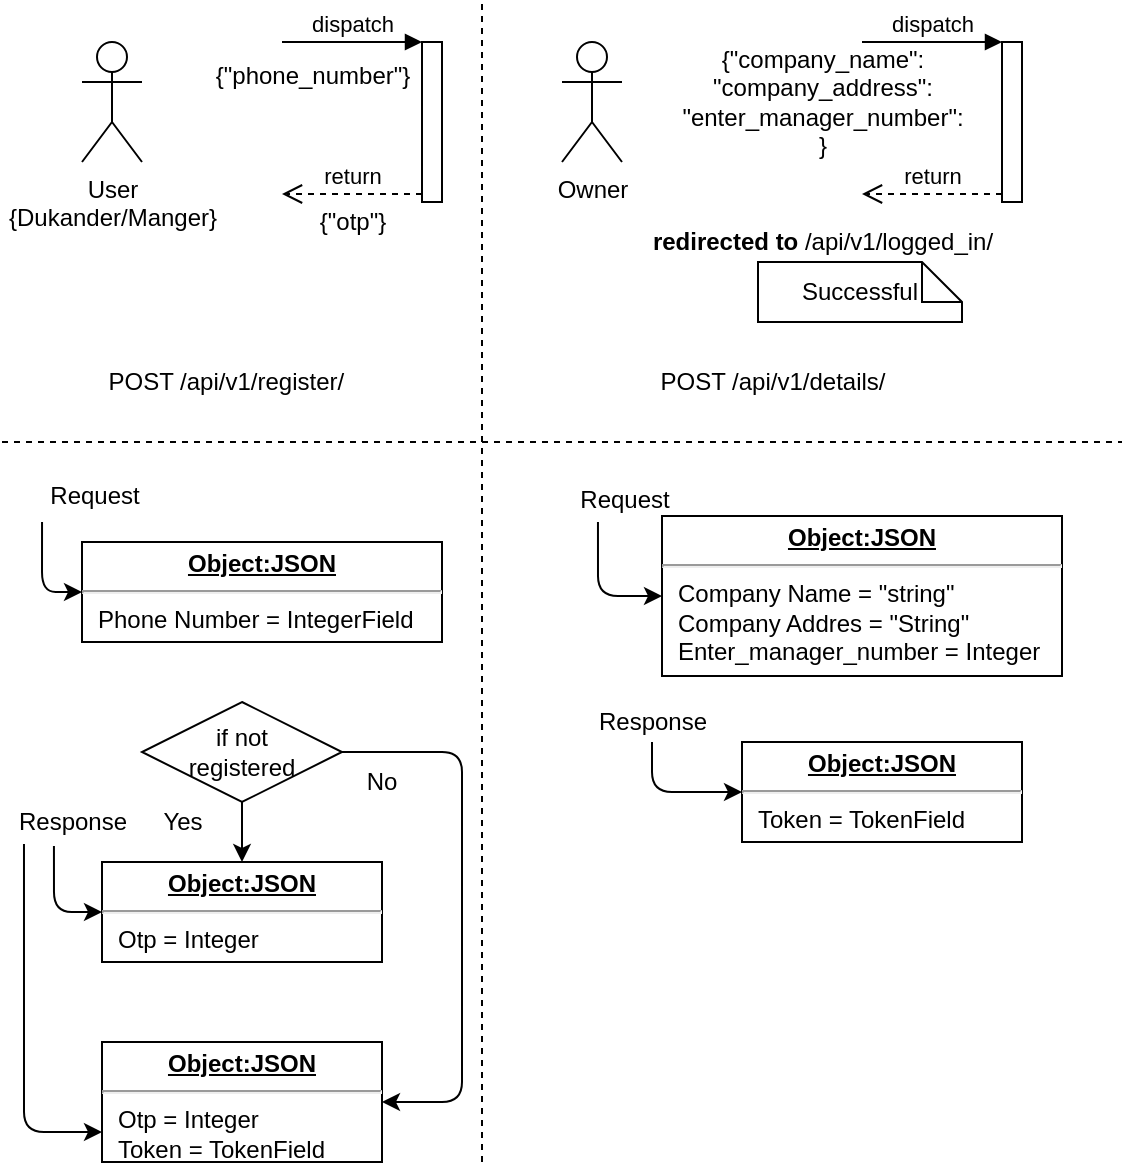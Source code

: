 <mxfile version="13.1.14" type="github">
  <diagram id="G-j1BVmUvk0OO5u7GfVC" name="Page-1">
    <mxGraphModel dx="868" dy="482" grid="1" gridSize="10" guides="1" tooltips="1" connect="1" arrows="1" fold="1" page="1" pageScale="1" pageWidth="850" pageHeight="1100" math="0" shadow="0">
      <root>
        <mxCell id="0" />
        <mxCell id="1" parent="0" />
        <mxCell id="v4s302RXPZSnwtUlgJ2--1" value="User&lt;br&gt;{Dukander/Manger}" style="shape=umlActor;verticalLabelPosition=bottom;labelBackgroundColor=#ffffff;verticalAlign=top;html=1;outlineConnect=0;" vertex="1" parent="1">
          <mxGeometry x="50" y="30" width="30" height="60" as="geometry" />
        </mxCell>
        <mxCell id="v4s302RXPZSnwtUlgJ2--4" value="" style="html=1;points=[];perimeter=orthogonalPerimeter;" vertex="1" parent="1">
          <mxGeometry x="220" y="30" width="10" height="80" as="geometry" />
        </mxCell>
        <mxCell id="v4s302RXPZSnwtUlgJ2--5" value="dispatch" style="html=1;verticalAlign=bottom;endArrow=block;entryX=0;entryY=0;" edge="1" target="v4s302RXPZSnwtUlgJ2--4" parent="1">
          <mxGeometry relative="1" as="geometry">
            <mxPoint x="150" y="30" as="sourcePoint" />
          </mxGeometry>
        </mxCell>
        <mxCell id="v4s302RXPZSnwtUlgJ2--6" value="return" style="html=1;verticalAlign=bottom;endArrow=open;dashed=1;endSize=8;exitX=0;exitY=0.95;" edge="1" source="v4s302RXPZSnwtUlgJ2--4" parent="1">
          <mxGeometry relative="1" as="geometry">
            <mxPoint x="150" y="106" as="targetPoint" />
          </mxGeometry>
        </mxCell>
        <mxCell id="v4s302RXPZSnwtUlgJ2--7" value="&lt;span&gt;&amp;nbsp;POST /api/v1/register/&lt;/span&gt;" style="text;html=1;align=center;verticalAlign=middle;resizable=0;points=[];autosize=1;" vertex="1" parent="1">
          <mxGeometry x="50" y="190" width="140" height="20" as="geometry" />
        </mxCell>
        <mxCell id="v4s302RXPZSnwtUlgJ2--8" value="{&quot;phone_number&quot;}" style="text;html=1;align=center;verticalAlign=middle;resizable=0;points=[];autosize=1;" vertex="1" parent="1">
          <mxGeometry x="110" y="37" width="110" height="20" as="geometry" />
        </mxCell>
        <mxCell id="v4s302RXPZSnwtUlgJ2--9" value="&lt;span&gt;{&quot;otp&quot;}&lt;/span&gt;" style="text;html=1;align=center;verticalAlign=middle;resizable=0;points=[];autosize=1;" vertex="1" parent="1">
          <mxGeometry x="160" y="110" width="50" height="20" as="geometry" />
        </mxCell>
        <mxCell id="v4s302RXPZSnwtUlgJ2--10" value="Owner" style="shape=umlActor;verticalLabelPosition=bottom;labelBackgroundColor=#ffffff;verticalAlign=top;html=1;outlineConnect=0;" vertex="1" parent="1">
          <mxGeometry x="290" y="30" width="30" height="60" as="geometry" />
        </mxCell>
        <mxCell id="v4s302RXPZSnwtUlgJ2--15" value="" style="html=1;points=[];perimeter=orthogonalPerimeter;" vertex="1" parent="1">
          <mxGeometry x="510" y="30" width="10" height="80" as="geometry" />
        </mxCell>
        <mxCell id="v4s302RXPZSnwtUlgJ2--16" value="dispatch" style="html=1;verticalAlign=bottom;endArrow=block;entryX=0;entryY=0;" edge="1" target="v4s302RXPZSnwtUlgJ2--15" parent="1">
          <mxGeometry relative="1" as="geometry">
            <mxPoint x="440" y="30" as="sourcePoint" />
          </mxGeometry>
        </mxCell>
        <mxCell id="v4s302RXPZSnwtUlgJ2--17" value="return" style="html=1;verticalAlign=bottom;endArrow=open;dashed=1;endSize=8;exitX=0;exitY=0.95;" edge="1" source="v4s302RXPZSnwtUlgJ2--15" parent="1">
          <mxGeometry relative="1" as="geometry">
            <mxPoint x="440" y="106" as="targetPoint" />
          </mxGeometry>
        </mxCell>
        <mxCell id="v4s302RXPZSnwtUlgJ2--18" value="&lt;p style=&quot;margin: 0px ; margin-top: 4px ; text-align: center ; text-decoration: underline&quot;&gt;&lt;b&gt;Object:JSON&lt;/b&gt;&lt;/p&gt;&lt;hr&gt;&lt;p style=&quot;margin: 0px ; margin-left: 8px&quot;&gt;Phone Number = IntegerField&lt;br&gt;&lt;br&gt;&lt;/p&gt;" style="verticalAlign=top;align=left;overflow=fill;fontSize=12;fontFamily=Helvetica;html=1;" vertex="1" parent="1">
          <mxGeometry x="50" y="280" width="180" height="50" as="geometry" />
        </mxCell>
        <mxCell id="v4s302RXPZSnwtUlgJ2--19" value="{&quot;company_name&quot;:&lt;br&gt;&quot;company_address&quot;:&lt;br&gt;&quot;enter_manager_number&quot;:&lt;br&gt;}" style="text;html=1;align=center;verticalAlign=middle;resizable=0;points=[];autosize=1;" vertex="1" parent="1">
          <mxGeometry x="340" y="30" width="160" height="60" as="geometry" />
        </mxCell>
        <mxCell id="v4s302RXPZSnwtUlgJ2--20" value="POST /api/v1/details/" style="text;html=1;align=center;verticalAlign=middle;resizable=0;points=[];autosize=1;" vertex="1" parent="1">
          <mxGeometry x="330" y="190" width="130" height="20" as="geometry" />
        </mxCell>
        <mxCell id="v4s302RXPZSnwtUlgJ2--21" value="&lt;b&gt;redirected to&lt;/b&gt; /api/v1/logged_in/" style="text;html=1;align=center;verticalAlign=middle;resizable=0;points=[];autosize=1;" vertex="1" parent="1">
          <mxGeometry x="325" y="120" width="190" height="20" as="geometry" />
        </mxCell>
        <mxCell id="v4s302RXPZSnwtUlgJ2--22" value="Successful" style="shape=note;size=20;whiteSpace=wrap;html=1;" vertex="1" parent="1">
          <mxGeometry x="388" y="140" width="102" height="30" as="geometry" />
        </mxCell>
        <mxCell id="v4s302RXPZSnwtUlgJ2--23" value="&lt;p style=&quot;margin: 0px ; margin-top: 4px ; text-align: center ; text-decoration: underline&quot;&gt;&lt;b&gt;Object:JSON&lt;/b&gt;&lt;/p&gt;&lt;hr&gt;&lt;p style=&quot;margin: 0px ; margin-left: 8px&quot;&gt;Company Name = &quot;string&quot;&lt;br&gt;Company Addres = &quot;String&quot;&lt;br&gt;Enter_manager_number = Integer&lt;/p&gt;&lt;p style=&quot;margin: 0px ; margin-left: 8px&quot;&gt;&lt;br&gt;&lt;/p&gt;" style="verticalAlign=top;align=left;overflow=fill;fontSize=12;fontFamily=Helvetica;html=1;" vertex="1" parent="1">
          <mxGeometry x="340" y="267" width="200" height="80" as="geometry" />
        </mxCell>
        <mxCell id="v4s302RXPZSnwtUlgJ2--24" value="" style="endArrow=none;dashed=1;html=1;" edge="1" parent="1">
          <mxGeometry width="50" height="50" relative="1" as="geometry">
            <mxPoint x="250" y="590" as="sourcePoint" />
            <mxPoint x="250" y="10" as="targetPoint" />
          </mxGeometry>
        </mxCell>
        <mxCell id="v4s302RXPZSnwtUlgJ2--26" value="" style="endArrow=none;dashed=1;html=1;" edge="1" parent="1">
          <mxGeometry width="50" height="50" relative="1" as="geometry">
            <mxPoint x="10" y="230" as="sourcePoint" />
            <mxPoint x="570" y="230" as="targetPoint" />
          </mxGeometry>
        </mxCell>
        <mxCell id="v4s302RXPZSnwtUlgJ2--27" value="Request" style="text;html=1;align=center;verticalAlign=middle;resizable=0;points=[];autosize=1;" vertex="1" parent="1">
          <mxGeometry x="26" y="247" width="60" height="20" as="geometry" />
        </mxCell>
        <mxCell id="v4s302RXPZSnwtUlgJ2--28" value="" style="endArrow=classic;html=1;exitX=0.067;exitY=1.15;exitDx=0;exitDy=0;exitPerimeter=0;entryX=0;entryY=0.5;entryDx=0;entryDy=0;" edge="1" parent="1" source="v4s302RXPZSnwtUlgJ2--27" target="v4s302RXPZSnwtUlgJ2--18">
          <mxGeometry width="50" height="50" relative="1" as="geometry">
            <mxPoint x="10" y="320" as="sourcePoint" />
            <mxPoint x="60" y="270" as="targetPoint" />
            <Array as="points">
              <mxPoint x="30" y="305" />
            </Array>
          </mxGeometry>
        </mxCell>
        <mxCell id="v4s302RXPZSnwtUlgJ2--29" value="Request" style="text;html=1;align=center;verticalAlign=middle;resizable=0;points=[];autosize=1;" vertex="1" parent="1">
          <mxGeometry x="291" y="249" width="60" height="20" as="geometry" />
        </mxCell>
        <mxCell id="v4s302RXPZSnwtUlgJ2--30" value="" style="endArrow=classic;html=1;entryX=0;entryY=0.5;entryDx=0;entryDy=0;exitX=0.283;exitY=1.05;exitDx=0;exitDy=0;exitPerimeter=0;" edge="1" parent="1" source="v4s302RXPZSnwtUlgJ2--29" target="v4s302RXPZSnwtUlgJ2--23">
          <mxGeometry width="50" height="50" relative="1" as="geometry">
            <mxPoint x="290" y="320" as="sourcePoint" />
            <mxPoint x="340" y="270" as="targetPoint" />
            <Array as="points">
              <mxPoint x="308" y="307" />
            </Array>
          </mxGeometry>
        </mxCell>
        <mxCell id="v4s302RXPZSnwtUlgJ2--31" value="&lt;p style=&quot;margin: 0px ; margin-top: 4px ; text-align: center ; text-decoration: underline&quot;&gt;&lt;b&gt;Object:JSON&lt;/b&gt;&lt;/p&gt;&lt;hr&gt;&lt;p style=&quot;margin: 0px ; margin-left: 8px&quot;&gt;Otp = Integer&lt;br&gt;&lt;/p&gt;" style="verticalAlign=top;align=left;overflow=fill;fontSize=12;fontFamily=Helvetica;html=1;" vertex="1" parent="1">
          <mxGeometry x="60" y="440" width="140" height="50" as="geometry" />
        </mxCell>
        <mxCell id="v4s302RXPZSnwtUlgJ2--32" value="Response" style="text;html=1;align=center;verticalAlign=middle;resizable=0;points=[];autosize=1;" vertex="1" parent="1">
          <mxGeometry x="10" y="410" width="70" height="20" as="geometry" />
        </mxCell>
        <mxCell id="v4s302RXPZSnwtUlgJ2--34" value="&lt;p style=&quot;margin: 0px ; margin-top: 4px ; text-align: center ; text-decoration: underline&quot;&gt;&lt;b&gt;Object:JSON&lt;/b&gt;&lt;/p&gt;&lt;hr&gt;&lt;p style=&quot;margin: 0px ; margin-left: 8px&quot;&gt;Token = TokenField&lt;br&gt;&lt;/p&gt;" style="verticalAlign=top;align=left;overflow=fill;fontSize=12;fontFamily=Helvetica;html=1;" vertex="1" parent="1">
          <mxGeometry x="380" y="380" width="140" height="50" as="geometry" />
        </mxCell>
        <mxCell id="v4s302RXPZSnwtUlgJ2--35" value="Response" style="text;html=1;align=center;verticalAlign=middle;resizable=0;points=[];autosize=1;" vertex="1" parent="1">
          <mxGeometry x="300" y="360" width="70" height="20" as="geometry" />
        </mxCell>
        <mxCell id="v4s302RXPZSnwtUlgJ2--36" value="" style="endArrow=classic;html=1;entryX=0;entryY=0.5;entryDx=0;entryDy=0;exitX=0.5;exitY=1;exitDx=0;exitDy=0;exitPerimeter=0;" edge="1" parent="1" source="v4s302RXPZSnwtUlgJ2--35" target="v4s302RXPZSnwtUlgJ2--34">
          <mxGeometry width="50" height="50" relative="1" as="geometry">
            <mxPoint x="310" y="430" as="sourcePoint" />
            <mxPoint x="360" y="380" as="targetPoint" />
            <Array as="points">
              <mxPoint x="335" y="405" />
            </Array>
          </mxGeometry>
        </mxCell>
        <mxCell id="v4s302RXPZSnwtUlgJ2--38" value="" style="endArrow=classic;html=1;entryX=0;entryY=0.5;entryDx=0;entryDy=0;exitX=0.371;exitY=1.1;exitDx=0;exitDy=0;exitPerimeter=0;" edge="1" parent="1" source="v4s302RXPZSnwtUlgJ2--32" target="v4s302RXPZSnwtUlgJ2--31">
          <mxGeometry width="50" height="50" relative="1" as="geometry">
            <mxPoint x="30" y="470" as="sourcePoint" />
            <mxPoint x="80" y="420" as="targetPoint" />
            <Array as="points">
              <mxPoint x="36" y="465" />
            </Array>
          </mxGeometry>
        </mxCell>
        <mxCell id="v4s302RXPZSnwtUlgJ2--39" value="if not&lt;br&gt;registered" style="rhombus;whiteSpace=wrap;html=1;" vertex="1" parent="1">
          <mxGeometry x="80" y="360" width="100" height="50" as="geometry" />
        </mxCell>
        <mxCell id="v4s302RXPZSnwtUlgJ2--40" value="" style="endArrow=classic;html=1;entryX=0.5;entryY=0;entryDx=0;entryDy=0;exitX=0.5;exitY=1;exitDx=0;exitDy=0;" edge="1" parent="1" source="v4s302RXPZSnwtUlgJ2--39" target="v4s302RXPZSnwtUlgJ2--31">
          <mxGeometry width="50" height="50" relative="1" as="geometry">
            <mxPoint x="160" y="460" as="sourcePoint" />
            <mxPoint x="210" y="410" as="targetPoint" />
          </mxGeometry>
        </mxCell>
        <mxCell id="v4s302RXPZSnwtUlgJ2--41" value="&lt;p style=&quot;margin: 0px ; margin-top: 4px ; text-align: center ; text-decoration: underline&quot;&gt;&lt;b&gt;Object:JSON&lt;/b&gt;&lt;/p&gt;&lt;hr&gt;&lt;p style=&quot;margin: 0px ; margin-left: 8px&quot;&gt;Otp = Integer&lt;br&gt;&lt;/p&gt;&lt;p style=&quot;margin: 0px ; margin-left: 8px&quot;&gt;Token = TokenField&lt;/p&gt;" style="verticalAlign=top;align=left;overflow=fill;fontSize=12;fontFamily=Helvetica;html=1;" vertex="1" parent="1">
          <mxGeometry x="60" y="530" width="140" height="60" as="geometry" />
        </mxCell>
        <mxCell id="v4s302RXPZSnwtUlgJ2--42" value="" style="endArrow=classic;html=1;entryX=1;entryY=0.5;entryDx=0;entryDy=0;exitX=1;exitY=0.5;exitDx=0;exitDy=0;" edge="1" parent="1" source="v4s302RXPZSnwtUlgJ2--39" target="v4s302RXPZSnwtUlgJ2--41">
          <mxGeometry width="50" height="50" relative="1" as="geometry">
            <mxPoint x="170" y="450" as="sourcePoint" />
            <mxPoint x="220" y="400" as="targetPoint" />
            <Array as="points">
              <mxPoint x="240" y="385" />
              <mxPoint x="240" y="560" />
            </Array>
          </mxGeometry>
        </mxCell>
        <mxCell id="v4s302RXPZSnwtUlgJ2--45" value="Yes" style="text;html=1;align=center;verticalAlign=middle;resizable=0;points=[];autosize=1;" vertex="1" parent="1">
          <mxGeometry x="80" y="410" width="40" height="20" as="geometry" />
        </mxCell>
        <mxCell id="v4s302RXPZSnwtUlgJ2--46" value="No" style="text;html=1;strokeColor=none;fillColor=none;align=center;verticalAlign=middle;whiteSpace=wrap;rounded=0;" vertex="1" parent="1">
          <mxGeometry x="180" y="390" width="40" height="20" as="geometry" />
        </mxCell>
        <mxCell id="v4s302RXPZSnwtUlgJ2--47" value="" style="endArrow=classic;html=1;entryX=0;entryY=0.75;entryDx=0;entryDy=0;exitX=0.157;exitY=1.05;exitDx=0;exitDy=0;exitPerimeter=0;" edge="1" parent="1" source="v4s302RXPZSnwtUlgJ2--32" target="v4s302RXPZSnwtUlgJ2--41">
          <mxGeometry width="50" height="50" relative="1" as="geometry">
            <mxPoint y="510" as="sourcePoint" />
            <mxPoint x="50" y="460" as="targetPoint" />
            <Array as="points">
              <mxPoint x="21" y="575" />
            </Array>
          </mxGeometry>
        </mxCell>
      </root>
    </mxGraphModel>
  </diagram>
</mxfile>
